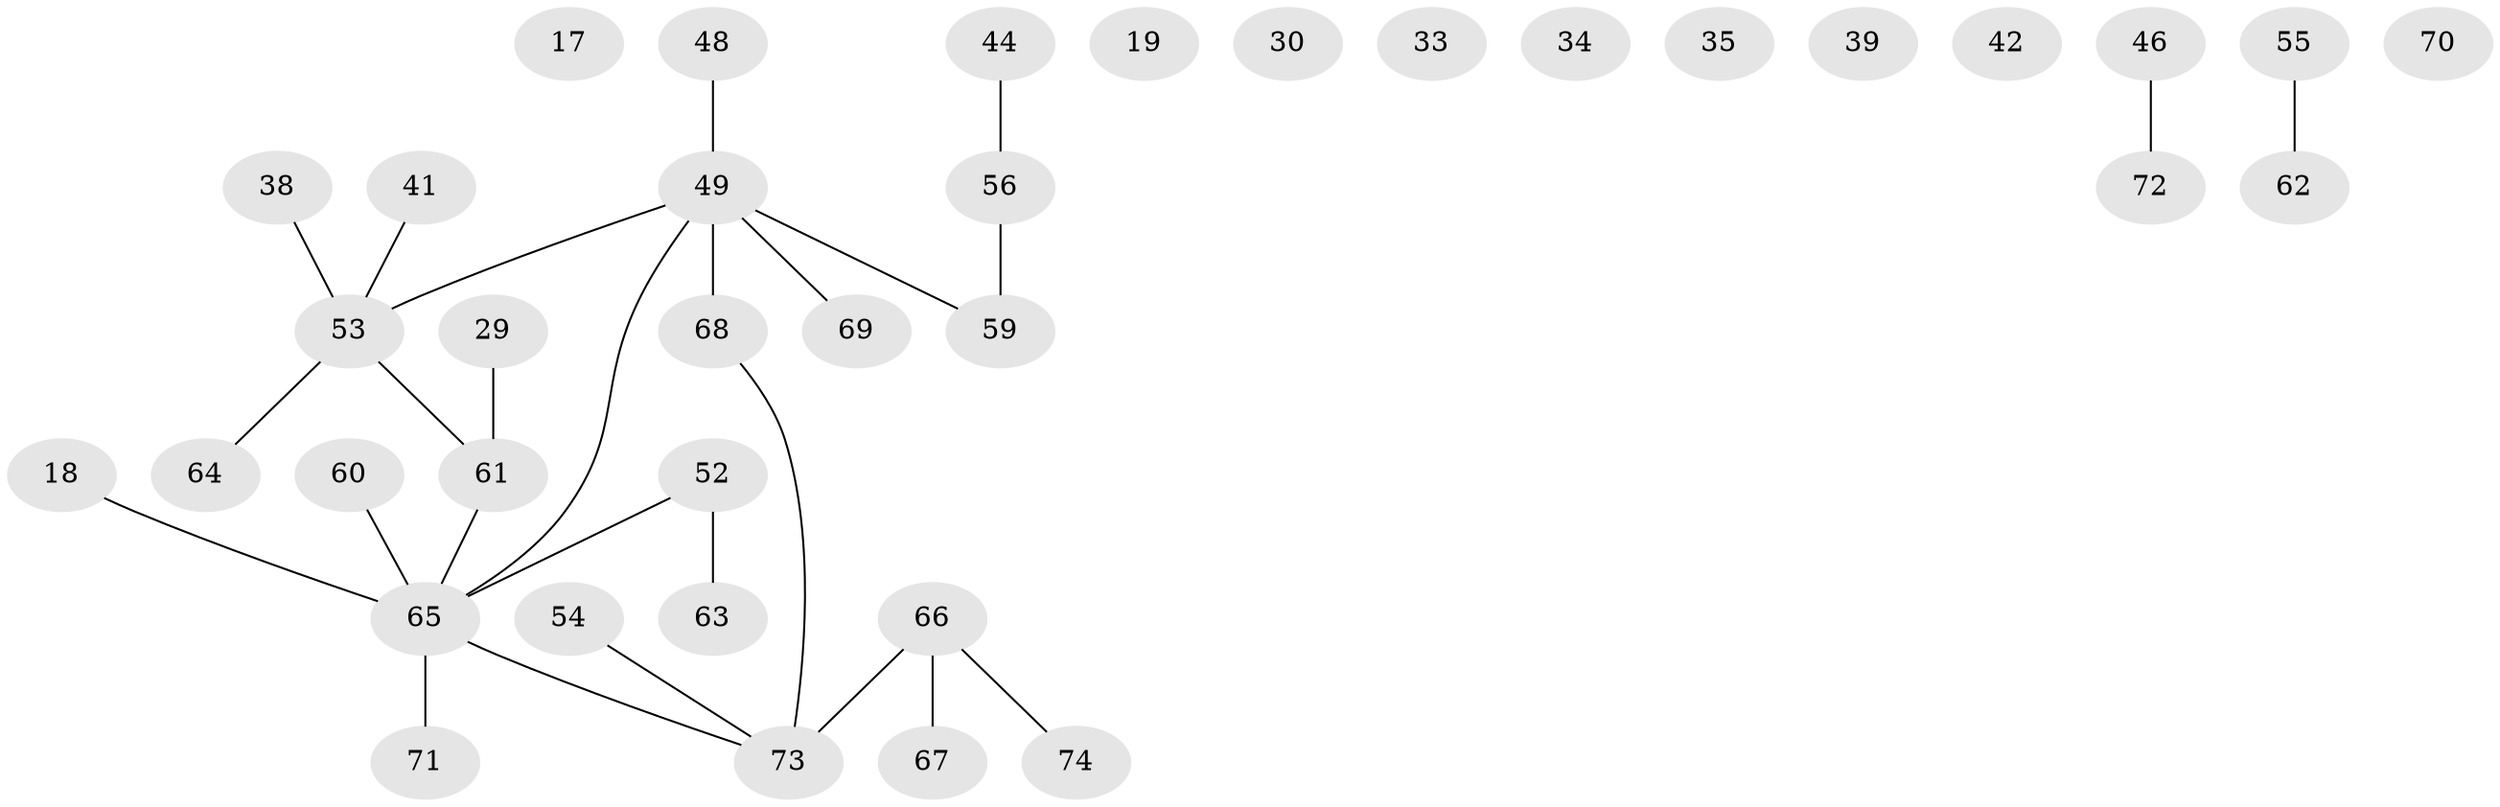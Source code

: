 // original degree distribution, {2: 0.2972972972972973, 3: 0.14864864864864866, 1: 0.32432432432432434, 4: 0.05405405405405406, 5: 0.04054054054054054, 0: 0.10810810810810811, 6: 0.02702702702702703}
// Generated by graph-tools (version 1.1) at 2025/42/03/04/25 21:42:51]
// undirected, 37 vertices, 27 edges
graph export_dot {
graph [start="1"]
  node [color=gray90,style=filled];
  17;
  18;
  19;
  29;
  30;
  33;
  34;
  35 [super="+13"];
  38;
  39;
  41;
  42;
  44;
  46;
  48 [super="+11+5+16+40+43"];
  49 [super="+3+22"];
  52 [super="+27"];
  53 [super="+51+25+37+47"];
  54;
  55;
  56;
  59;
  60 [super="+50"];
  61 [super="+31"];
  62;
  63;
  64 [super="+23+24"];
  65 [super="+21+36+57"];
  66 [super="+9+45"];
  67;
  68 [super="+32+58"];
  69;
  70;
  71;
  72;
  73;
  74;
  18 -- 65;
  29 -- 61;
  38 -- 53;
  41 -- 53;
  44 -- 56;
  46 -- 72;
  48 -- 49 [weight=3];
  49 -- 59;
  49 -- 65;
  49 -- 69;
  49 -- 53;
  49 -- 68 [weight=2];
  52 -- 63;
  52 -- 65;
  53 -- 64;
  53 -- 61;
  54 -- 73;
  55 -- 62;
  56 -- 59;
  60 -- 65 [weight=3];
  61 -- 65 [weight=3];
  65 -- 73;
  65 -- 71;
  66 -- 74;
  66 -- 73 [weight=2];
  66 -- 67;
  68 -- 73;
}
